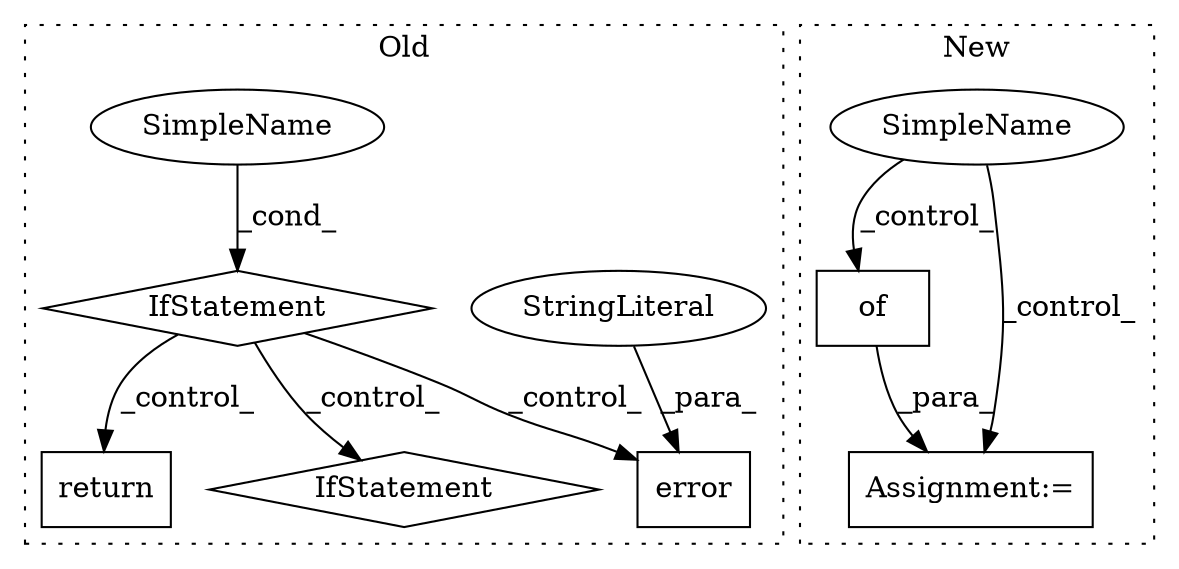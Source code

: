digraph G {
subgraph cluster0 {
1 [label="error" a="32" s="2837,2863" l="6,1" shape="box"];
3 [label="StringLiteral" a="45" s="2843" l="20" shape="ellipse"];
4 [label="IfStatement" a="25" s="2764,2791" l="4,2" shape="diamond"];
5 [label="SimpleName" a="42" s="" l="" shape="ellipse"];
7 [label="return" a="41" s="2874" l="7" shape="box"];
8 [label="IfStatement" a="25" s="3105,3132" l="4,2" shape="diamond"];
label = "Old";
style="dotted";
}
subgraph cluster1 {
2 [label="of" a="32" s="2825" l="4" shape="box"];
6 [label="Assignment:=" a="7" s="2820" l="1" shape="box"];
9 [label="SimpleName" a="42" s="" l="" shape="ellipse"];
label = "New";
style="dotted";
}
2 -> 6 [label="_para_"];
3 -> 1 [label="_para_"];
4 -> 8 [label="_control_"];
4 -> 7 [label="_control_"];
4 -> 1 [label="_control_"];
5 -> 4 [label="_cond_"];
9 -> 2 [label="_control_"];
9 -> 6 [label="_control_"];
}